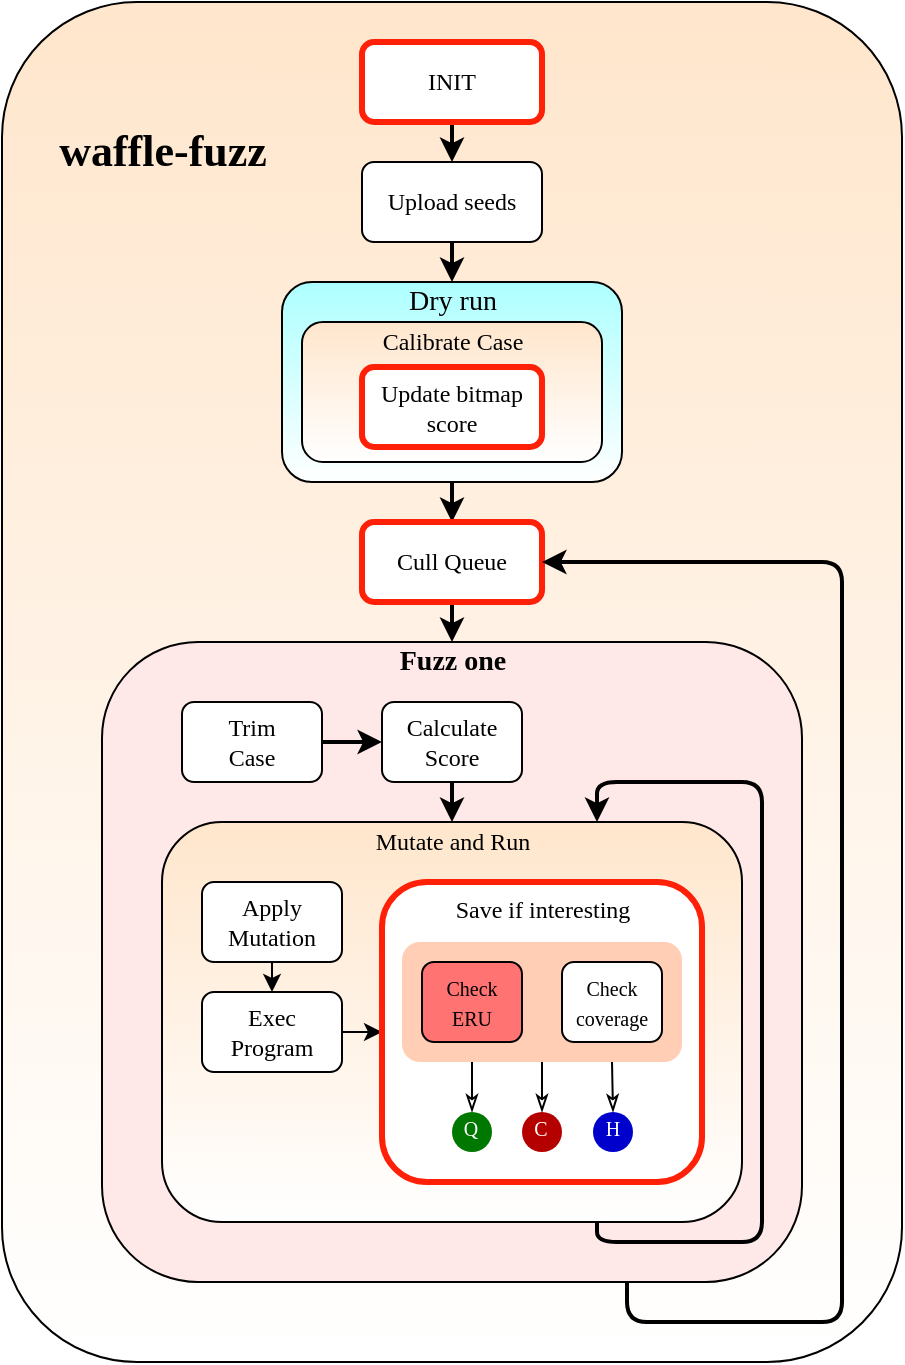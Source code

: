<mxfile>
    <diagram id="lKAGmuVP7pNokwguH7sa" name="Page-1">
        <mxGraphModel dx="1062" dy="1929" grid="1" gridSize="10" guides="1" tooltips="1" connect="1" arrows="1" fold="1" page="1" pageScale="1" pageWidth="827" pageHeight="1169" math="0" shadow="0">
            <root>
                <mxCell id="0"/>
                <mxCell id="1" parent="0"/>
                <mxCell id="4" value="" style="rounded=1;whiteSpace=wrap;html=1;gradientColor=#ffffff;fillColor=#FFE6CC;fontFamily=Georgia;" parent="1" vertex="1">
                    <mxGeometry x="70" y="-30" width="450" height="680" as="geometry"/>
                </mxCell>
                <mxCell id="61" style="edgeStyle=orthogonalEdgeStyle;rounded=1;orthogonalLoop=1;jettySize=auto;html=1;exitX=0.5;exitY=1;exitDx=0;exitDy=0;entryX=0.5;entryY=0;entryDx=0;entryDy=0;fontFamily=Georgia;fontSize=14;strokeWidth=2;" parent="1" source="59" target="7" edge="1">
                    <mxGeometry relative="1" as="geometry"/>
                </mxCell>
                <mxCell id="59" value="" style="rounded=1;whiteSpace=wrap;html=1;fontFamily=Georgia;gradientColor=#ffffff;fillColor=#ADFFFF;" parent="1" vertex="1">
                    <mxGeometry x="210" y="110" width="170" height="100" as="geometry"/>
                </mxCell>
                <mxCell id="64" style="edgeStyle=orthogonalEdgeStyle;rounded=1;orthogonalLoop=1;jettySize=auto;html=1;exitX=0.5;exitY=1;exitDx=0;exitDy=0;entryX=0.5;entryY=0;entryDx=0;entryDy=0;fontFamily=Georgia;fontSize=14;strokeWidth=2;" parent="1" source="5" target="6" edge="1">
                    <mxGeometry relative="1" as="geometry"/>
                </mxCell>
                <mxCell id="5" value="INIT" style="rounded=1;whiteSpace=wrap;html=1;fontFamily=Georgia;strokeColor=#FF2008;strokeWidth=3;" parent="1" vertex="1">
                    <mxGeometry x="250" y="-10" width="90" height="40" as="geometry"/>
                </mxCell>
                <mxCell id="63" style="edgeStyle=orthogonalEdgeStyle;rounded=1;orthogonalLoop=1;jettySize=auto;html=1;exitX=0.5;exitY=1;exitDx=0;exitDy=0;fontFamily=Georgia;fontSize=14;strokeWidth=2;" parent="1" source="6" target="60" edge="1">
                    <mxGeometry relative="1" as="geometry"/>
                </mxCell>
                <mxCell id="6" value="Upload seeds" style="rounded=1;whiteSpace=wrap;html=1;fontFamily=Georgia;" parent="1" vertex="1">
                    <mxGeometry x="250" y="50" width="90" height="40" as="geometry"/>
                </mxCell>
                <mxCell id="27" style="edgeStyle=orthogonalEdgeStyle;rounded=1;orthogonalLoop=1;jettySize=auto;html=1;exitX=0.5;exitY=1;exitDx=0;exitDy=0;entryX=0.5;entryY=0;entryDx=0;entryDy=0;strokeWidth=2;" parent="1" source="7" target="8" edge="1">
                    <mxGeometry relative="1" as="geometry"/>
                </mxCell>
                <mxCell id="7" value="Cull Queue" style="rounded=1;whiteSpace=wrap;html=1;fontFamily=Georgia;strokeColor=#FF2008;strokeWidth=3;glass=0;sketch=0;shadow=0;" parent="1" vertex="1">
                    <mxGeometry x="250" y="230" width="90" height="40" as="geometry"/>
                </mxCell>
                <mxCell id="44" style="edgeStyle=orthogonalEdgeStyle;orthogonalLoop=1;jettySize=auto;html=1;exitX=0.75;exitY=1;exitDx=0;exitDy=0;entryX=1;entryY=0.5;entryDx=0;entryDy=0;rounded=1;strokeWidth=2;" parent="1" source="8" target="7" edge="1">
                    <mxGeometry relative="1" as="geometry">
                        <Array as="points">
                            <mxPoint x="383" y="630"/>
                            <mxPoint x="490" y="630"/>
                            <mxPoint x="490" y="250"/>
                        </Array>
                    </mxGeometry>
                </mxCell>
                <mxCell id="8" value="" style="rounded=1;whiteSpace=wrap;html=1;fontFamily=Georgia;fillColor=#FFE8E8;" parent="1" vertex="1">
                    <mxGeometry x="120" y="290" width="350" height="320" as="geometry"/>
                </mxCell>
                <mxCell id="89" style="edgeStyle=orthogonalEdgeStyle;rounded=1;orthogonalLoop=1;jettySize=auto;html=1;exitX=1;exitY=0.5;exitDx=0;exitDy=0;entryX=0;entryY=0.5;entryDx=0;entryDy=0;fontFamily=Georgia;fontSize=14;fontColor=#FFFFFF;endArrow=classic;endFill=1;startSize=6;strokeWidth=2;" parent="1" source="10" target="11" edge="1">
                    <mxGeometry relative="1" as="geometry"/>
                </mxCell>
                <mxCell id="10" value="Trim&lt;br&gt;Case" style="rounded=1;whiteSpace=wrap;html=1;fontFamily=Georgia;strokeWidth=1;" parent="1" vertex="1">
                    <mxGeometry x="160" y="320" width="70" height="40" as="geometry"/>
                </mxCell>
                <mxCell id="90" style="edgeStyle=orthogonalEdgeStyle;rounded=1;orthogonalLoop=1;jettySize=auto;html=1;exitX=0.5;exitY=1;exitDx=0;exitDy=0;entryX=0.5;entryY=0;entryDx=0;entryDy=0;fontFamily=Georgia;fontSize=14;fontColor=#FFFFFF;endArrow=classic;endFill=1;startSize=6;strokeWidth=2;" parent="1" source="11" target="12" edge="1">
                    <mxGeometry relative="1" as="geometry"/>
                </mxCell>
                <mxCell id="11" value="Calculate&lt;br&gt;Score" style="rounded=1;whiteSpace=wrap;html=1;fontFamily=Georgia;" parent="1" vertex="1">
                    <mxGeometry x="260" y="320" width="70" height="40" as="geometry"/>
                </mxCell>
                <mxCell id="12" value="" style="rounded=1;whiteSpace=wrap;html=1;fillColor=#FFE6CC;gradientColor=#ffffff;fontFamily=Georgia;" parent="1" vertex="1">
                    <mxGeometry x="150" y="380" width="290" height="200" as="geometry"/>
                </mxCell>
                <mxCell id="84" style="edgeStyle=orthogonalEdgeStyle;rounded=1;orthogonalLoop=1;jettySize=auto;html=1;exitX=0.5;exitY=1;exitDx=0;exitDy=0;entryX=0.5;entryY=0;entryDx=0;entryDy=0;fontFamily=Georgia;fontSize=14;fontColor=#FFFFFF;endArrow=classic;endFill=1;startSize=6;strokeWidth=1;" parent="1" source="13" target="14" edge="1">
                    <mxGeometry relative="1" as="geometry"/>
                </mxCell>
                <mxCell id="13" value="Apply&lt;br&gt;Mutation" style="rounded=1;whiteSpace=wrap;html=1;fontFamily=Georgia;" parent="1" vertex="1">
                    <mxGeometry x="170" y="410" width="70" height="40" as="geometry"/>
                </mxCell>
                <mxCell id="83" style="edgeStyle=orthogonalEdgeStyle;rounded=1;orthogonalLoop=1;jettySize=auto;html=1;exitX=1;exitY=0.5;exitDx=0;exitDy=0;entryX=0;entryY=0.5;entryDx=0;entryDy=0;fontFamily=Georgia;fontSize=14;fontColor=#FFFFFF;endArrow=classic;endFill=1;startSize=6;strokeWidth=1;" parent="1" source="14" target="17" edge="1">
                    <mxGeometry relative="1" as="geometry"/>
                </mxCell>
                <mxCell id="14" value="Exec&lt;br&gt;Program" style="rounded=1;whiteSpace=wrap;html=1;fontFamily=Georgia;" parent="1" vertex="1">
                    <mxGeometry x="170" y="465" width="70" height="40" as="geometry"/>
                </mxCell>
                <mxCell id="17" value="" style="rounded=1;whiteSpace=wrap;html=1;fontFamily=Georgia;strokeColor=#FF2008;strokeWidth=3;" parent="1" vertex="1">
                    <mxGeometry x="260" y="410" width="160" height="150" as="geometry"/>
                </mxCell>
                <mxCell id="20" value="&lt;font style=&quot;line-height: 100% ; font-size: 22px&quot;&gt;waffle-fuzz&lt;/font&gt;" style="text;html=1;align=center;verticalAlign=middle;resizable=0;points=[];autosize=1;strokeColor=none;fontFamily=Georgia;strokeWidth=1;fontSize=16;fontStyle=1;rotation=0;" parent="1" vertex="1">
                    <mxGeometry x="90" y="30" width="120" height="30" as="geometry"/>
                </mxCell>
                <mxCell id="21" value="Fuzz one" style="text;html=1;align=center;verticalAlign=middle;resizable=0;points=[];autosize=1;strokeColor=none;fontFamily=Georgia;fontSize=14;fontStyle=1;labelBackgroundColor=none;labelBorderColor=none;shadow=0;sketch=0;glass=0;" parent="1" vertex="1">
                    <mxGeometry x="260" y="290" width="70" height="20" as="geometry"/>
                </mxCell>
                <mxCell id="22" value="Mutate and Run" style="text;html=1;align=center;verticalAlign=middle;resizable=0;points=[];autosize=1;strokeColor=none;fontFamily=Georgia;" parent="1" vertex="1">
                    <mxGeometry x="250" y="380" width="90" height="20" as="geometry"/>
                </mxCell>
                <mxCell id="56" value="" style="rounded=1;whiteSpace=wrap;html=1;fontFamily=Georgia;fillColor=#FFE6CC;gradientColor=#ffffff;" parent="1" vertex="1">
                    <mxGeometry x="220" y="130" width="150" height="70" as="geometry"/>
                </mxCell>
                <mxCell id="57" value="Calibrate Case" style="text;html=1;align=center;verticalAlign=middle;resizable=0;points=[];autosize=1;strokeColor=none;fontFamily=Georgia;" parent="1" vertex="1">
                    <mxGeometry x="250" y="130" width="90" height="20" as="geometry"/>
                </mxCell>
                <mxCell id="58" value="Update bitmap&lt;br&gt;score" style="rounded=1;whiteSpace=wrap;html=1;fontFamily=Georgia;strokeColor=#FF2008;strokeWidth=3;" parent="1" vertex="1">
                    <mxGeometry x="250" y="152.5" width="90" height="40" as="geometry"/>
                </mxCell>
                <mxCell id="60" value="Dry run" style="text;html=1;align=center;verticalAlign=middle;resizable=0;points=[];autosize=1;strokeColor=none;fontSize=14;fontFamily=Georgia;" parent="1" vertex="1">
                    <mxGeometry x="265" y="110" width="60" height="20" as="geometry"/>
                </mxCell>
                <mxCell id="73" style="edgeStyle=orthogonalEdgeStyle;rounded=1;orthogonalLoop=1;jettySize=auto;html=1;exitX=0.25;exitY=1;exitDx=0;exitDy=0;entryX=0.5;entryY=0;entryDx=0;entryDy=0;fontFamily=Georgia;fontSize=14;fontColor=#FFFFFF;strokeWidth=1;startSize=6;endArrow=classicThin;endFill=0;" parent="1" source="69" target="70" edge="1">
                    <mxGeometry relative="1" as="geometry"/>
                </mxCell>
                <mxCell id="74" style="edgeStyle=orthogonalEdgeStyle;rounded=1;orthogonalLoop=1;jettySize=auto;html=1;exitX=0.5;exitY=1;exitDx=0;exitDy=0;entryX=0.5;entryY=0;entryDx=0;entryDy=0;fontFamily=Georgia;fontSize=14;fontColor=#FFFFFF;endArrow=classicThin;endFill=0;startSize=6;strokeWidth=1;" parent="1" source="69" target="71" edge="1">
                    <mxGeometry relative="1" as="geometry"/>
                </mxCell>
                <mxCell id="75" style="edgeStyle=orthogonalEdgeStyle;rounded=1;orthogonalLoop=1;jettySize=auto;html=1;exitX=0.75;exitY=1;exitDx=0;exitDy=0;entryX=0.5;entryY=0;entryDx=0;entryDy=0;fontFamily=Georgia;fontSize=14;fontColor=#FFFFFF;endArrow=classicThin;endFill=0;startSize=6;strokeWidth=1;" parent="1" source="69" target="72" edge="1">
                    <mxGeometry relative="1" as="geometry"/>
                </mxCell>
                <mxCell id="69" value="" style="rounded=1;whiteSpace=wrap;html=1;shadow=0;glass=0;labelBackgroundColor=none;sketch=0;fontFamily=Georgia;fontSize=14;fontColor=#FFFFFF;strokeWidth=1;gradientColor=none;strokeColor=none;fillColor=#FFCEB5;" parent="1" vertex="1">
                    <mxGeometry x="270" y="440" width="140" height="60" as="geometry"/>
                </mxCell>
                <mxCell id="19" value="&lt;font style=&quot;line-height: 80% ; font-size: 10px&quot;&gt;Check coverage&lt;/font&gt;" style="rounded=1;whiteSpace=wrap;html=1;fontFamily=Georgia;strokeWidth=1;spacingTop=0;" parent="1" vertex="1">
                    <mxGeometry x="350" y="450" width="50" height="40" as="geometry"/>
                </mxCell>
                <mxCell id="16" value="&lt;font style=&quot;font-size: 10px&quot;&gt;Check&lt;br&gt;ERU&lt;/font&gt;" style="rounded=1;whiteSpace=wrap;html=1;fontFamily=Georgia;fillColor=#FF7373;" parent="1" vertex="1">
                    <mxGeometry x="280" y="450" width="50" height="40" as="geometry"/>
                </mxCell>
                <mxCell id="79" value="" style="group" parent="1" vertex="1" connectable="0">
                    <mxGeometry x="294" y="523" width="21" height="22" as="geometry"/>
                </mxCell>
                <mxCell id="70" value="" style="ellipse;whiteSpace=wrap;html=1;aspect=fixed;shadow=0;glass=0;labelBackgroundColor=none;sketch=0;fontFamily=Georgia;fontSize=14;fontColor=#FFFFFF;strokeWidth=1;gradientColor=none;strokeColor=none;fillColor=#007800;" parent="79" vertex="1">
                    <mxGeometry x="1" y="2" width="20" height="20" as="geometry"/>
                </mxCell>
                <mxCell id="78" value="&lt;font size=&quot;1&quot;&gt;Q&lt;/font&gt;" style="text;html=1;align=center;verticalAlign=middle;resizable=0;points=[];autosize=1;strokeColor=none;fontSize=14;fontFamily=Georgia;fontColor=#FFFFFF;" parent="79" vertex="1">
                    <mxGeometry width="20" height="20" as="geometry"/>
                </mxCell>
                <mxCell id="80" value="" style="group" parent="1" vertex="1" connectable="0">
                    <mxGeometry x="329" y="523" width="21" height="22" as="geometry"/>
                </mxCell>
                <mxCell id="71" value="" style="ellipse;whiteSpace=wrap;html=1;aspect=fixed;shadow=0;glass=0;labelBackgroundColor=none;sketch=0;fontFamily=Georgia;fontSize=14;fontColor=#FFFFFF;strokeWidth=1;gradientColor=none;strokeColor=none;fillColor=#B50000;" parent="80" vertex="1">
                    <mxGeometry x="1" y="2" width="20" height="20" as="geometry"/>
                </mxCell>
                <mxCell id="76" value="&lt;font size=&quot;1&quot;&gt;C&lt;/font&gt;" style="text;html=1;align=center;verticalAlign=middle;resizable=0;points=[];autosize=1;strokeColor=none;fontSize=14;fontFamily=Georgia;fontColor=#FFFFFF;" parent="80" vertex="1">
                    <mxGeometry width="20" height="20" as="geometry"/>
                </mxCell>
                <mxCell id="81" value="" style="group" parent="1" vertex="1" connectable="0">
                    <mxGeometry x="364.5" y="523" width="21" height="22" as="geometry"/>
                </mxCell>
                <mxCell id="72" value="" style="ellipse;whiteSpace=wrap;html=1;aspect=fixed;shadow=0;glass=0;labelBackgroundColor=none;sketch=0;fontFamily=Georgia;fontSize=14;fontColor=#FFFFFF;strokeWidth=1;gradientColor=none;strokeColor=none;fillColor=#0000CC;" parent="81" vertex="1">
                    <mxGeometry x="1" y="2" width="20" height="20" as="geometry"/>
                </mxCell>
                <mxCell id="77" value="&lt;font size=&quot;1&quot;&gt;H&lt;/font&gt;" style="text;html=1;align=center;verticalAlign=middle;resizable=0;points=[];autosize=1;strokeColor=none;fontSize=14;fontFamily=Georgia;fontColor=#FFFFFF;" parent="81" vertex="1">
                    <mxGeometry width="20" height="20" as="geometry"/>
                </mxCell>
                <mxCell id="82" value="&lt;font color=&quot;#000000&quot; style=&quot;font-size: 12px&quot;&gt;Save if interesting&lt;/font&gt;" style="text;html=1;align=center;verticalAlign=middle;resizable=0;points=[];autosize=1;strokeColor=none;fontSize=14;fontFamily=Georgia;fontColor=#FFFFFF;" parent="1" vertex="1">
                    <mxGeometry x="289.5" y="414" width="100" height="20" as="geometry"/>
                </mxCell>
                <mxCell id="88" style="edgeStyle=orthogonalEdgeStyle;rounded=1;orthogonalLoop=1;jettySize=auto;html=1;exitX=0.75;exitY=1;exitDx=0;exitDy=0;entryX=0.75;entryY=0;entryDx=0;entryDy=0;fontFamily=Georgia;fontSize=14;fontColor=#FFFFFF;endArrow=classic;endFill=1;startSize=6;strokeWidth=2;" parent="1" source="12" target="12" edge="1">
                    <mxGeometry relative="1" as="geometry">
                        <Array as="points">
                            <mxPoint x="367" y="590"/>
                            <mxPoint x="450" y="590"/>
                            <mxPoint x="450" y="360"/>
                            <mxPoint x="367" y="360"/>
                        </Array>
                    </mxGeometry>
                </mxCell>
            </root>
        </mxGraphModel>
    </diagram>
</mxfile>